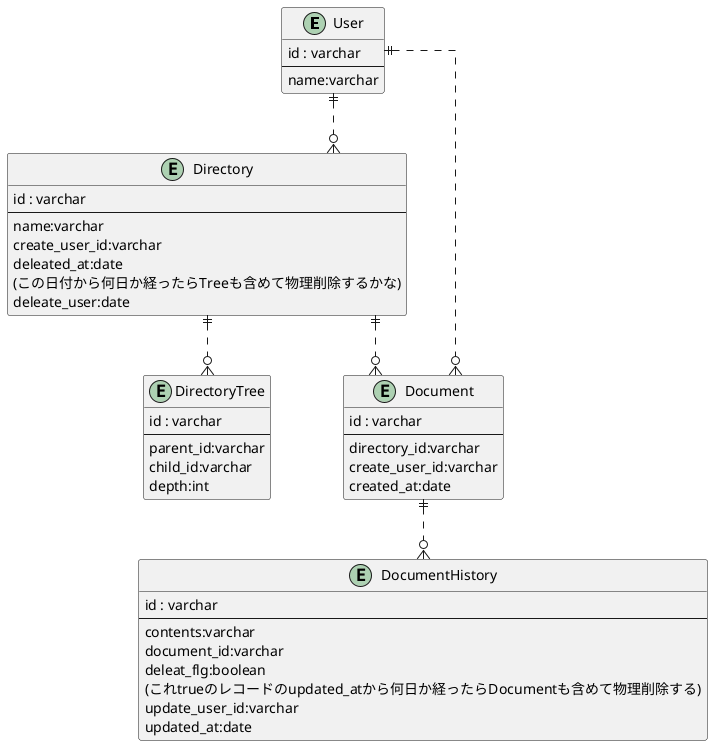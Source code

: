 @startuml


' avoid problems with angled crows feet
skinparam linetype ortho


entity "User" {
  id : varchar
  --
  name:varchar
}

entity "Directory" {
  id : varchar
  --
  name:varchar
  create_user_id:varchar
  deleated_at:date 
  (この日付から何日か経ったらTreeも含めて物理削除するかな)
  deleate_user:date
}

entity "DirectoryTree" {
  id : varchar
  --
  parent_id:varchar
  child_id:varchar
  depth:int
}

entity "Document" {
  id : varchar
  --
  directory_id:varchar
  create_user_id:varchar
  created_at:date
}

entity "DocumentHistory" {
  id : varchar
  --
  contents:varchar
  document_id:varchar
  deleat_flg:boolean
  (これtrueのレコードのupdated_atから何日か経ったらDocumentも含めて物理削除する)
  update_user_id:varchar
  updated_at:date
}

User ||..o{ Directory
User ||..o{ Document
Directory ||..o{ DirectoryTree
Directory ||..o{ Document
Document ||..o{ DocumentHistory
@enduml
